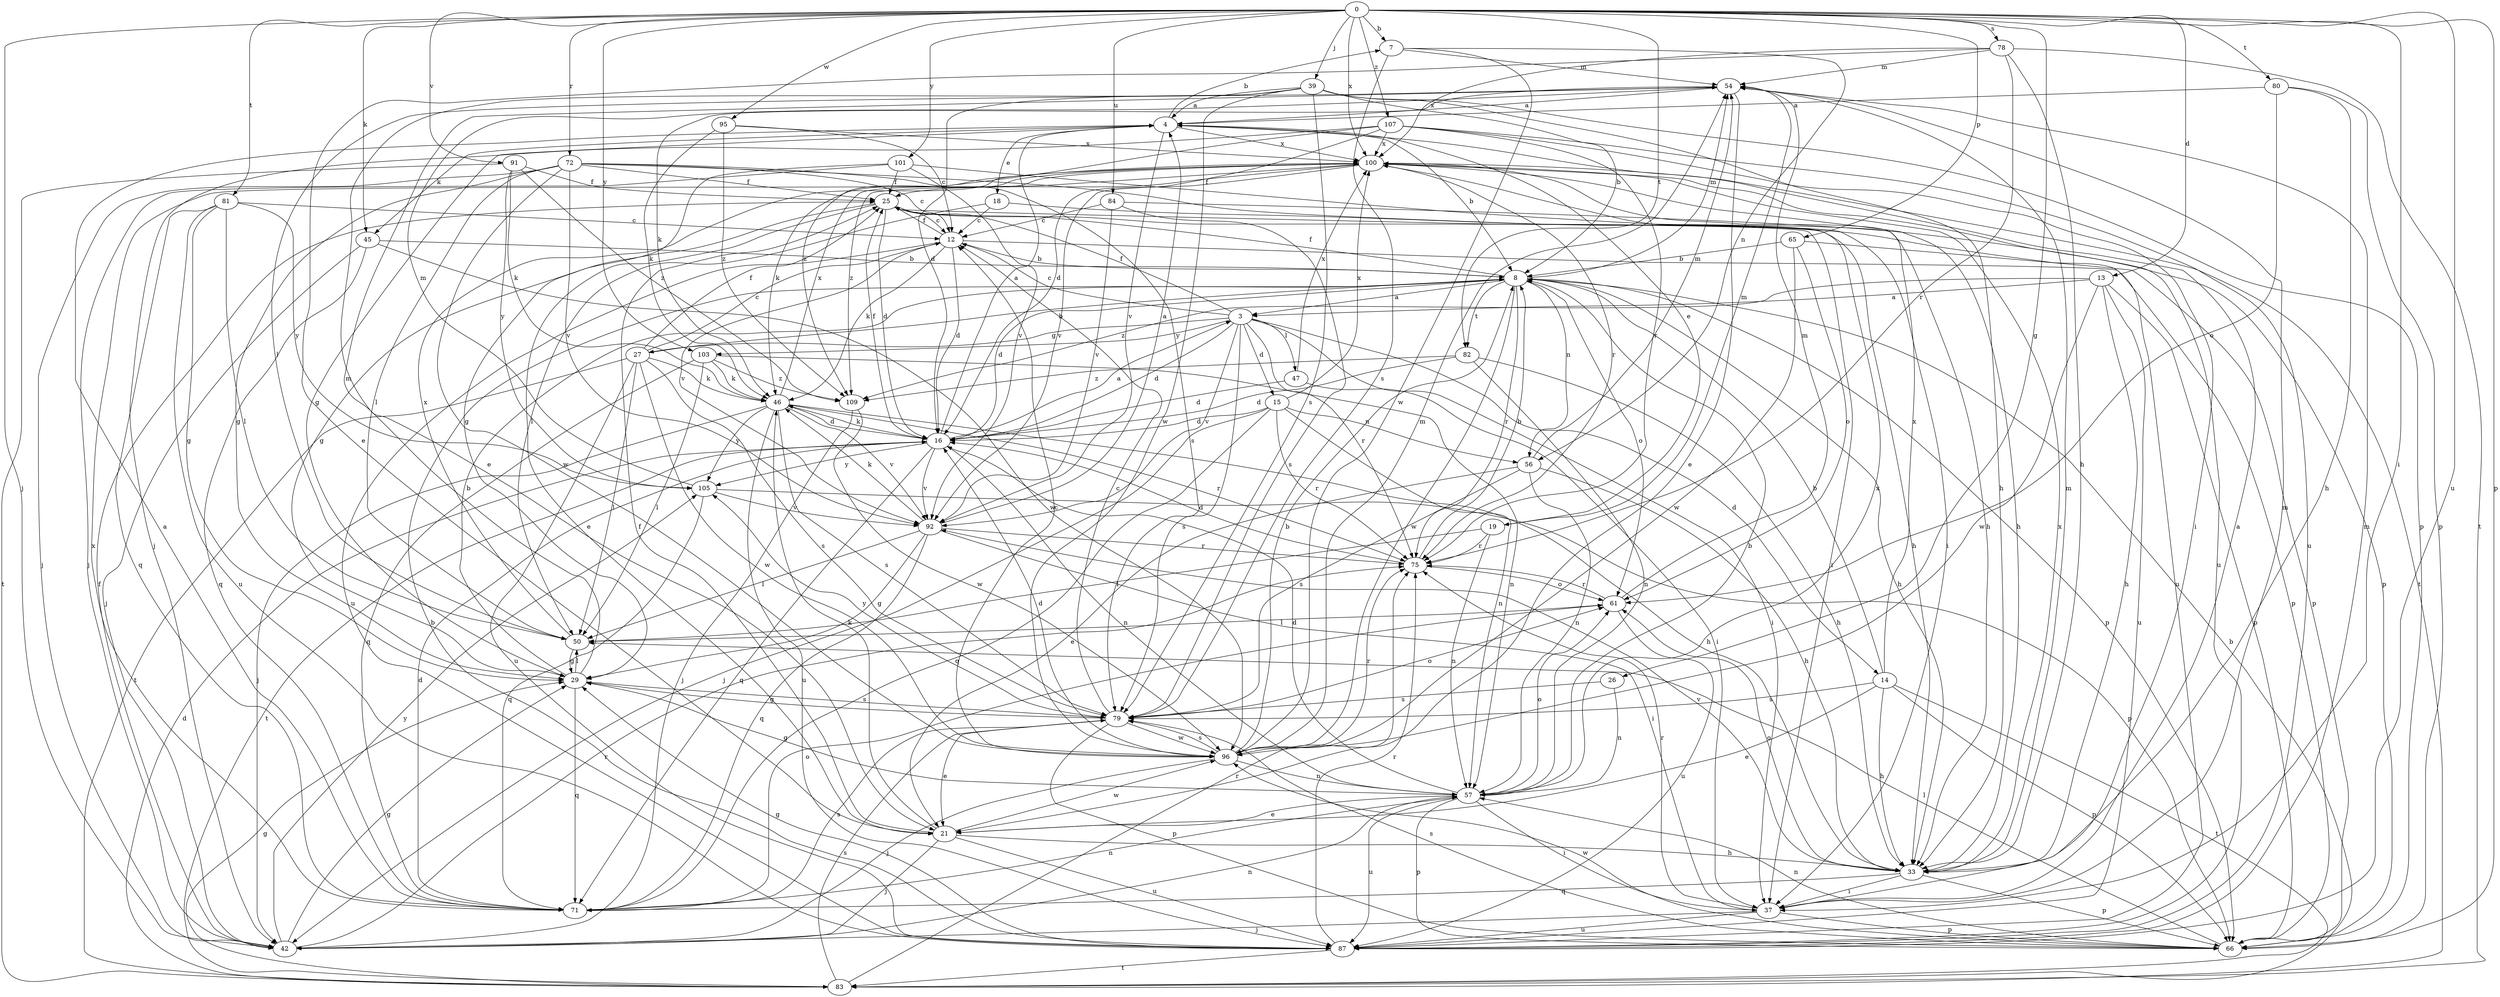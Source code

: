 strict digraph  {
0;
3;
4;
7;
8;
12;
13;
14;
15;
16;
18;
19;
21;
25;
26;
27;
29;
33;
37;
39;
42;
45;
46;
47;
50;
54;
56;
57;
61;
65;
66;
71;
72;
75;
78;
79;
80;
81;
82;
83;
84;
87;
91;
92;
95;
96;
100;
101;
103;
105;
107;
109;
0 -> 7  [label=b];
0 -> 13  [label=d];
0 -> 26  [label=g];
0 -> 37  [label=i];
0 -> 39  [label=j];
0 -> 42  [label=j];
0 -> 45  [label=k];
0 -> 65  [label=p];
0 -> 66  [label=p];
0 -> 72  [label=r];
0 -> 78  [label=s];
0 -> 80  [label=t];
0 -> 81  [label=t];
0 -> 82  [label=t];
0 -> 84  [label=u];
0 -> 87  [label=u];
0 -> 91  [label=v];
0 -> 95  [label=w];
0 -> 100  [label=x];
0 -> 101  [label=y];
0 -> 103  [label=y];
0 -> 107  [label=z];
3 -> 12  [label=c];
3 -> 14  [label=d];
3 -> 15  [label=d];
3 -> 16  [label=d];
3 -> 25  [label=f];
3 -> 27  [label=g];
3 -> 37  [label=i];
3 -> 47  [label=l];
3 -> 75  [label=r];
3 -> 79  [label=s];
3 -> 92  [label=v];
3 -> 103  [label=y];
4 -> 7  [label=b];
4 -> 8  [label=b];
4 -> 18  [label=e];
4 -> 19  [label=e];
4 -> 29  [label=g];
4 -> 45  [label=k];
4 -> 92  [label=v];
4 -> 100  [label=x];
7 -> 54  [label=m];
7 -> 56  [label=n];
7 -> 79  [label=s];
7 -> 96  [label=w];
8 -> 3  [label=a];
8 -> 16  [label=d];
8 -> 25  [label=f];
8 -> 33  [label=h];
8 -> 54  [label=m];
8 -> 56  [label=n];
8 -> 61  [label=o];
8 -> 66  [label=p];
8 -> 75  [label=r];
8 -> 82  [label=t];
8 -> 96  [label=w];
12 -> 8  [label=b];
12 -> 16  [label=d];
12 -> 25  [label=f];
12 -> 46  [label=k];
12 -> 66  [label=p];
12 -> 87  [label=u];
12 -> 92  [label=v];
13 -> 3  [label=a];
13 -> 33  [label=h];
13 -> 66  [label=p];
13 -> 87  [label=u];
13 -> 96  [label=w];
13 -> 109  [label=z];
14 -> 8  [label=b];
14 -> 21  [label=e];
14 -> 33  [label=h];
14 -> 66  [label=p];
14 -> 79  [label=s];
14 -> 83  [label=t];
14 -> 100  [label=x];
15 -> 16  [label=d];
15 -> 42  [label=j];
15 -> 56  [label=n];
15 -> 57  [label=n];
15 -> 71  [label=q];
15 -> 75  [label=r];
15 -> 100  [label=x];
16 -> 3  [label=a];
16 -> 4  [label=a];
16 -> 25  [label=f];
16 -> 46  [label=k];
16 -> 57  [label=n];
16 -> 71  [label=q];
16 -> 83  [label=t];
16 -> 92  [label=v];
16 -> 105  [label=y];
18 -> 12  [label=c];
18 -> 50  [label=l];
18 -> 87  [label=u];
19 -> 50  [label=l];
19 -> 54  [label=m];
19 -> 57  [label=n];
19 -> 75  [label=r];
21 -> 25  [label=f];
21 -> 33  [label=h];
21 -> 42  [label=j];
21 -> 46  [label=k];
21 -> 87  [label=u];
21 -> 96  [label=w];
25 -> 12  [label=c];
25 -> 16  [label=d];
25 -> 21  [label=e];
25 -> 29  [label=g];
25 -> 33  [label=h];
25 -> 37  [label=i];
26 -> 57  [label=n];
26 -> 79  [label=s];
27 -> 8  [label=b];
27 -> 12  [label=c];
27 -> 25  [label=f];
27 -> 46  [label=k];
27 -> 50  [label=l];
27 -> 79  [label=s];
27 -> 83  [label=t];
27 -> 87  [label=u];
27 -> 96  [label=w];
29 -> 8  [label=b];
29 -> 50  [label=l];
29 -> 54  [label=m];
29 -> 71  [label=q];
29 -> 79  [label=s];
33 -> 37  [label=i];
33 -> 54  [label=m];
33 -> 61  [label=o];
33 -> 66  [label=p];
33 -> 71  [label=q];
33 -> 92  [label=v];
33 -> 100  [label=x];
37 -> 4  [label=a];
37 -> 42  [label=j];
37 -> 54  [label=m];
37 -> 66  [label=p];
37 -> 75  [label=r];
37 -> 87  [label=u];
39 -> 4  [label=a];
39 -> 8  [label=b];
39 -> 16  [label=d];
39 -> 21  [label=e];
39 -> 33  [label=h];
39 -> 66  [label=p];
39 -> 79  [label=s];
39 -> 96  [label=w];
42 -> 25  [label=f];
42 -> 29  [label=g];
42 -> 57  [label=n];
42 -> 75  [label=r];
42 -> 105  [label=y];
45 -> 8  [label=b];
45 -> 42  [label=j];
45 -> 71  [label=q];
45 -> 96  [label=w];
46 -> 16  [label=d];
46 -> 33  [label=h];
46 -> 42  [label=j];
46 -> 75  [label=r];
46 -> 79  [label=s];
46 -> 87  [label=u];
46 -> 92  [label=v];
46 -> 100  [label=x];
46 -> 105  [label=y];
47 -> 16  [label=d];
47 -> 37  [label=i];
47 -> 100  [label=x];
50 -> 29  [label=g];
50 -> 100  [label=x];
54 -> 4  [label=a];
54 -> 21  [label=e];
54 -> 46  [label=k];
54 -> 50  [label=l];
56 -> 21  [label=e];
56 -> 33  [label=h];
56 -> 54  [label=m];
56 -> 57  [label=n];
56 -> 79  [label=s];
57 -> 8  [label=b];
57 -> 16  [label=d];
57 -> 21  [label=e];
57 -> 29  [label=g];
57 -> 37  [label=i];
57 -> 61  [label=o];
57 -> 66  [label=p];
57 -> 87  [label=u];
57 -> 100  [label=x];
61 -> 50  [label=l];
61 -> 54  [label=m];
61 -> 75  [label=r];
61 -> 87  [label=u];
65 -> 8  [label=b];
65 -> 61  [label=o];
65 -> 66  [label=p];
65 -> 96  [label=w];
66 -> 50  [label=l];
66 -> 57  [label=n];
66 -> 79  [label=s];
66 -> 96  [label=w];
71 -> 4  [label=a];
71 -> 16  [label=d];
71 -> 57  [label=n];
71 -> 61  [label=o];
71 -> 79  [label=s];
71 -> 100  [label=x];
72 -> 12  [label=c];
72 -> 25  [label=f];
72 -> 29  [label=g];
72 -> 37  [label=i];
72 -> 42  [label=j];
72 -> 50  [label=l];
72 -> 79  [label=s];
72 -> 92  [label=v];
72 -> 96  [label=w];
75 -> 8  [label=b];
75 -> 16  [label=d];
75 -> 61  [label=o];
78 -> 21  [label=e];
78 -> 33  [label=h];
78 -> 54  [label=m];
78 -> 75  [label=r];
78 -> 83  [label=t];
78 -> 100  [label=x];
79 -> 12  [label=c];
79 -> 21  [label=e];
79 -> 29  [label=g];
79 -> 61  [label=o];
79 -> 66  [label=p];
79 -> 96  [label=w];
79 -> 105  [label=y];
80 -> 4  [label=a];
80 -> 33  [label=h];
80 -> 61  [label=o];
80 -> 66  [label=p];
81 -> 12  [label=c];
81 -> 29  [label=g];
81 -> 50  [label=l];
81 -> 71  [label=q];
81 -> 87  [label=u];
81 -> 105  [label=y];
82 -> 16  [label=d];
82 -> 33  [label=h];
82 -> 57  [label=n];
82 -> 109  [label=z];
83 -> 8  [label=b];
83 -> 16  [label=d];
83 -> 29  [label=g];
83 -> 75  [label=r];
83 -> 79  [label=s];
84 -> 12  [label=c];
84 -> 66  [label=p];
84 -> 79  [label=s];
84 -> 92  [label=v];
87 -> 8  [label=b];
87 -> 29  [label=g];
87 -> 54  [label=m];
87 -> 75  [label=r];
87 -> 83  [label=t];
91 -> 25  [label=f];
91 -> 46  [label=k];
91 -> 83  [label=t];
91 -> 105  [label=y];
91 -> 109  [label=z];
92 -> 4  [label=a];
92 -> 29  [label=g];
92 -> 37  [label=i];
92 -> 46  [label=k];
92 -> 50  [label=l];
92 -> 71  [label=q];
92 -> 75  [label=r];
95 -> 12  [label=c];
95 -> 46  [label=k];
95 -> 100  [label=x];
95 -> 109  [label=z];
96 -> 8  [label=b];
96 -> 12  [label=c];
96 -> 16  [label=d];
96 -> 42  [label=j];
96 -> 54  [label=m];
96 -> 57  [label=n];
96 -> 75  [label=r];
96 -> 79  [label=s];
100 -> 25  [label=f];
100 -> 33  [label=h];
100 -> 46  [label=k];
100 -> 75  [label=r];
100 -> 83  [label=t];
100 -> 87  [label=u];
100 -> 92  [label=v];
100 -> 109  [label=z];
101 -> 25  [label=f];
101 -> 29  [label=g];
101 -> 33  [label=h];
101 -> 42  [label=j];
101 -> 92  [label=v];
103 -> 46  [label=k];
103 -> 50  [label=l];
103 -> 57  [label=n];
103 -> 71  [label=q];
103 -> 109  [label=z];
105 -> 54  [label=m];
105 -> 66  [label=p];
105 -> 71  [label=q];
105 -> 92  [label=v];
107 -> 16  [label=d];
107 -> 37  [label=i];
107 -> 42  [label=j];
107 -> 75  [label=r];
107 -> 87  [label=u];
107 -> 100  [label=x];
107 -> 109  [label=z];
109 -> 42  [label=j];
109 -> 96  [label=w];
}
